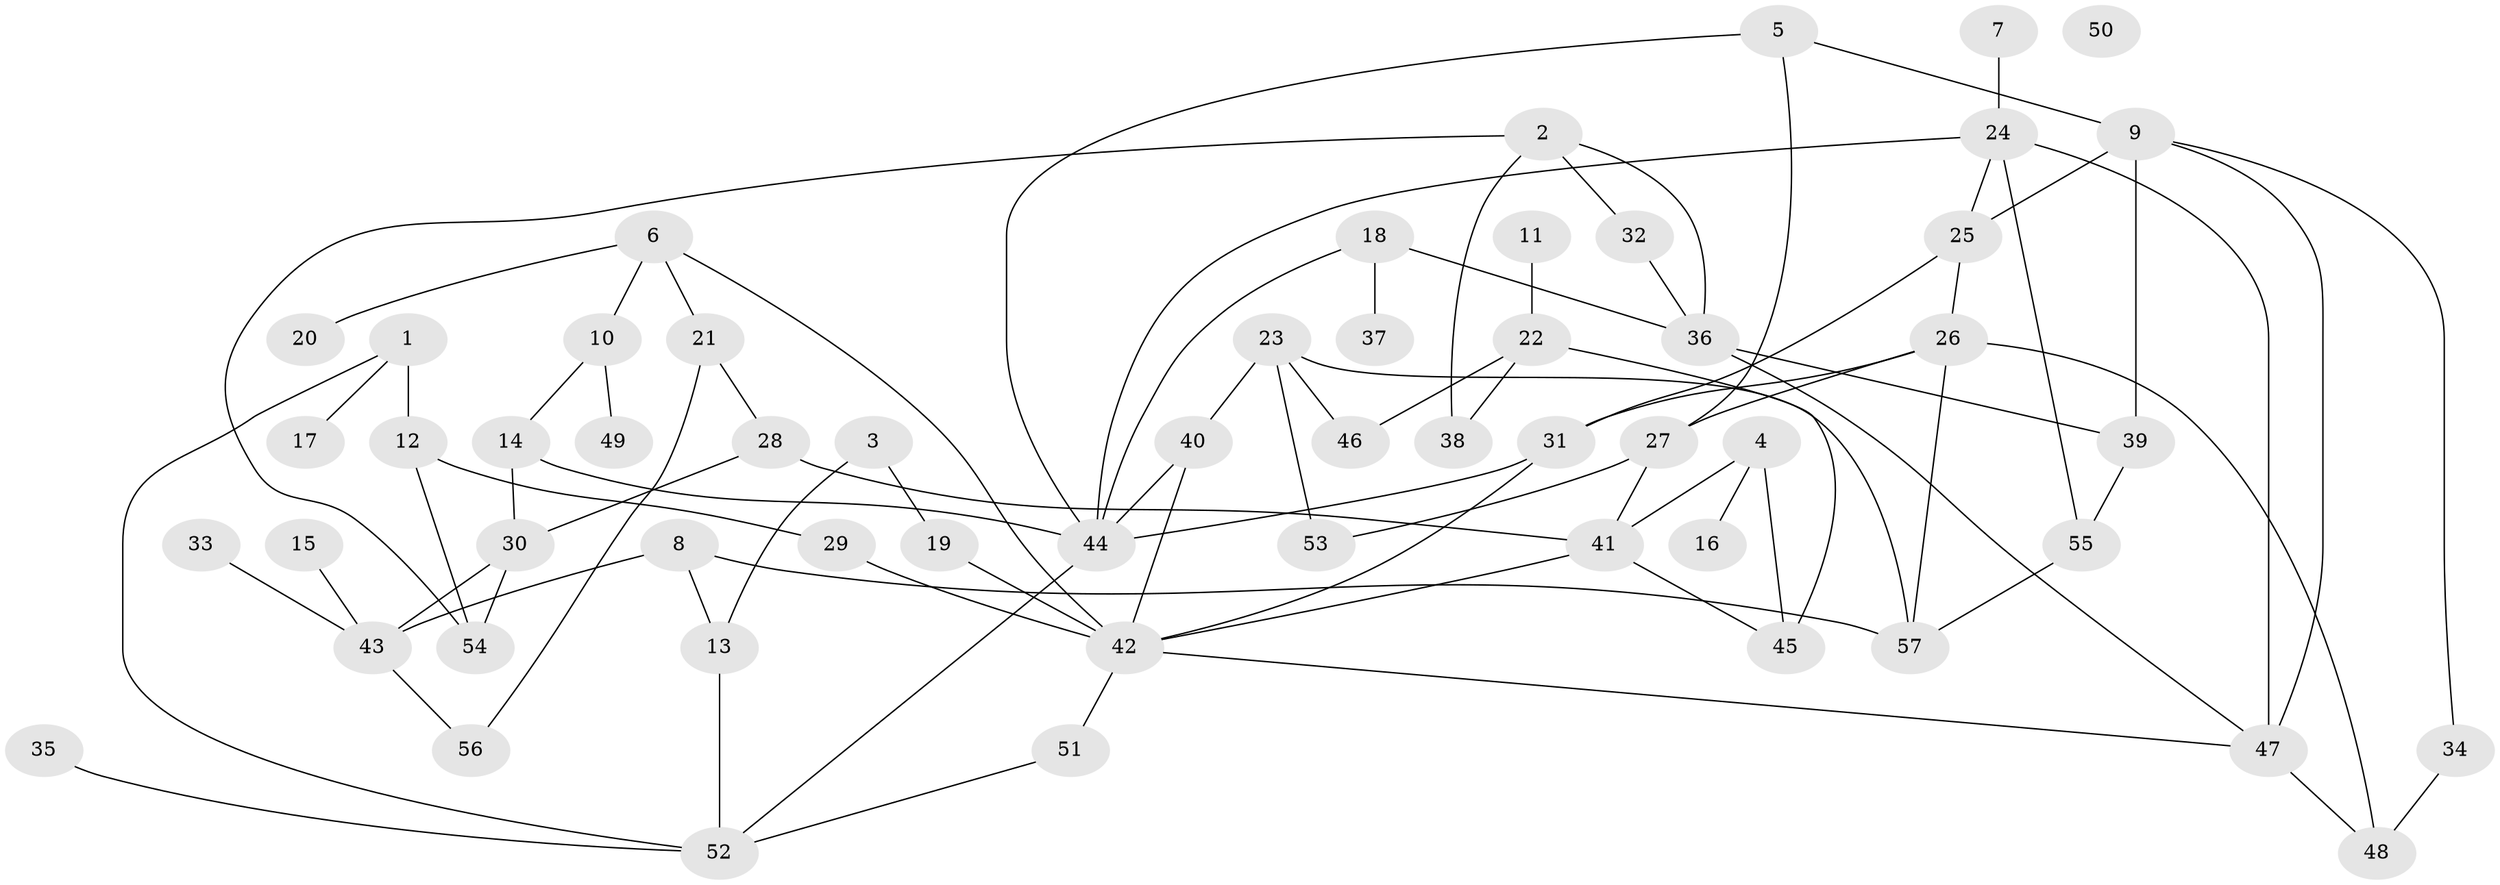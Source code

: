 // coarse degree distribution, {2: 0.17142857142857143, 6: 0.08571428571428572, 1: 0.22857142857142856, 5: 0.22857142857142856, 4: 0.11428571428571428, 3: 0.08571428571428572, 8: 0.02857142857142857, 11: 0.02857142857142857, 0: 0.02857142857142857}
// Generated by graph-tools (version 1.1) at 2025/41/03/06/25 10:41:21]
// undirected, 57 vertices, 86 edges
graph export_dot {
graph [start="1"]
  node [color=gray90,style=filled];
  1;
  2;
  3;
  4;
  5;
  6;
  7;
  8;
  9;
  10;
  11;
  12;
  13;
  14;
  15;
  16;
  17;
  18;
  19;
  20;
  21;
  22;
  23;
  24;
  25;
  26;
  27;
  28;
  29;
  30;
  31;
  32;
  33;
  34;
  35;
  36;
  37;
  38;
  39;
  40;
  41;
  42;
  43;
  44;
  45;
  46;
  47;
  48;
  49;
  50;
  51;
  52;
  53;
  54;
  55;
  56;
  57;
  1 -- 12;
  1 -- 17;
  1 -- 52;
  2 -- 32;
  2 -- 36;
  2 -- 38;
  2 -- 54;
  3 -- 13;
  3 -- 19;
  4 -- 16;
  4 -- 41;
  4 -- 45;
  5 -- 9;
  5 -- 27;
  5 -- 44;
  6 -- 10;
  6 -- 20;
  6 -- 21;
  6 -- 42;
  7 -- 24;
  8 -- 13;
  8 -- 43;
  8 -- 57;
  9 -- 25;
  9 -- 34;
  9 -- 39;
  9 -- 47;
  10 -- 14;
  10 -- 49;
  11 -- 22;
  12 -- 29;
  12 -- 54;
  13 -- 52;
  14 -- 30;
  14 -- 44;
  15 -- 43;
  18 -- 36;
  18 -- 37;
  18 -- 44;
  19 -- 42;
  21 -- 28;
  21 -- 56;
  22 -- 38;
  22 -- 45;
  22 -- 46;
  23 -- 40;
  23 -- 46;
  23 -- 53;
  23 -- 57;
  24 -- 25;
  24 -- 44;
  24 -- 47;
  24 -- 55;
  25 -- 26;
  25 -- 31;
  26 -- 27;
  26 -- 31;
  26 -- 48;
  26 -- 57;
  27 -- 41;
  27 -- 53;
  28 -- 30;
  28 -- 41;
  29 -- 42;
  30 -- 43;
  30 -- 54;
  31 -- 42;
  31 -- 44;
  32 -- 36;
  33 -- 43;
  34 -- 48;
  35 -- 52;
  36 -- 39;
  36 -- 47;
  39 -- 55;
  40 -- 42;
  40 -- 44;
  41 -- 42;
  41 -- 45;
  42 -- 47;
  42 -- 51;
  43 -- 56;
  44 -- 52;
  47 -- 48;
  51 -- 52;
  55 -- 57;
}
